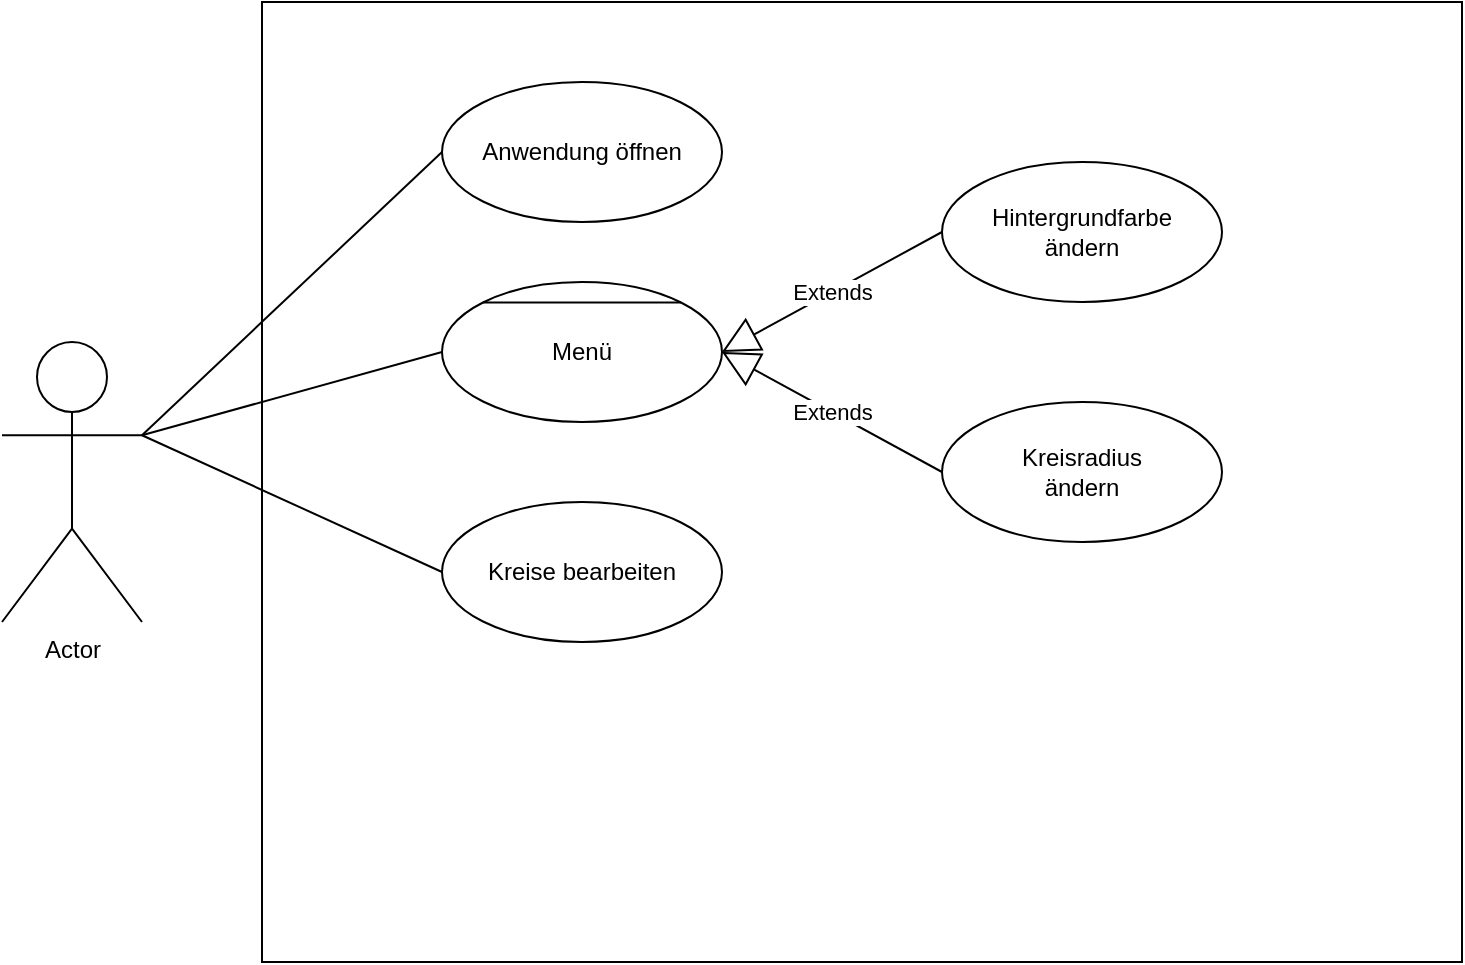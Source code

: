 <mxfile version="20.5.1" type="github">
  <diagram id="WpRNOG8NA4DAABbzuD77" name="Seite-1">
    <mxGraphModel dx="1038" dy="528" grid="1" gridSize="10" guides="1" tooltips="1" connect="1" arrows="1" fold="1" page="1" pageScale="1" pageWidth="827" pageHeight="1169" math="0" shadow="0">
      <root>
        <mxCell id="0" />
        <mxCell id="1" parent="0" />
        <mxCell id="D7FlTBm71AQMMtoMiuut-6" value="" style="rounded=0;whiteSpace=wrap;html=1;" vertex="1" parent="1">
          <mxGeometry x="200" y="20" width="600" height="480" as="geometry" />
        </mxCell>
        <mxCell id="D7FlTBm71AQMMtoMiuut-7" value="Actor" style="shape=umlActor;verticalLabelPosition=bottom;verticalAlign=top;html=1;" vertex="1" parent="1">
          <mxGeometry x="70" y="190" width="70" height="140" as="geometry" />
        </mxCell>
        <mxCell id="D7FlTBm71AQMMtoMiuut-8" value="Anwendung öffnen" style="ellipse;whiteSpace=wrap;html=1;" vertex="1" parent="1">
          <mxGeometry x="290" y="60" width="140" height="70" as="geometry" />
        </mxCell>
        <mxCell id="D7FlTBm71AQMMtoMiuut-9" value="Menü" style="ellipse;whiteSpace=wrap;html=1;" vertex="1" parent="1">
          <mxGeometry x="290" y="160" width="140" height="70" as="geometry" />
        </mxCell>
        <mxCell id="D7FlTBm71AQMMtoMiuut-10" value="&lt;div&gt;Hintergrundfarbe &lt;br&gt;&lt;/div&gt;&lt;div&gt;ändern&lt;/div&gt;" style="ellipse;whiteSpace=wrap;html=1;" vertex="1" parent="1">
          <mxGeometry x="540" y="100" width="140" height="70" as="geometry" />
        </mxCell>
        <mxCell id="D7FlTBm71AQMMtoMiuut-11" value="&lt;div&gt;Kreisradius &lt;br&gt;&lt;/div&gt;&lt;div&gt;ändern&lt;/div&gt;" style="ellipse;whiteSpace=wrap;html=1;" vertex="1" parent="1">
          <mxGeometry x="540" y="220" width="140" height="70" as="geometry" />
        </mxCell>
        <mxCell id="D7FlTBm71AQMMtoMiuut-13" value="" style="endArrow=none;html=1;rounded=0;entryX=1;entryY=0;entryDx=0;entryDy=0;exitX=0;exitY=0;exitDx=0;exitDy=0;" edge="1" parent="1" source="D7FlTBm71AQMMtoMiuut-9" target="D7FlTBm71AQMMtoMiuut-9">
          <mxGeometry width="50" height="50" relative="1" as="geometry">
            <mxPoint x="390" y="310" as="sourcePoint" />
            <mxPoint x="440" y="260" as="targetPoint" />
          </mxGeometry>
        </mxCell>
        <mxCell id="D7FlTBm71AQMMtoMiuut-14" value="Kreise bearbeiten" style="ellipse;whiteSpace=wrap;html=1;" vertex="1" parent="1">
          <mxGeometry x="290" y="270" width="140" height="70" as="geometry" />
        </mxCell>
        <mxCell id="D7FlTBm71AQMMtoMiuut-16" value="Extends" style="endArrow=block;endSize=16;endFill=0;html=1;rounded=0;exitX=0;exitY=0.5;exitDx=0;exitDy=0;entryX=1;entryY=0.5;entryDx=0;entryDy=0;" edge="1" parent="1" source="D7FlTBm71AQMMtoMiuut-11" target="D7FlTBm71AQMMtoMiuut-9">
          <mxGeometry width="160" relative="1" as="geometry">
            <mxPoint x="330" y="280" as="sourcePoint" />
            <mxPoint x="490" y="280" as="targetPoint" />
          </mxGeometry>
        </mxCell>
        <mxCell id="D7FlTBm71AQMMtoMiuut-17" value="Extends" style="endArrow=block;endSize=16;endFill=0;html=1;rounded=0;exitX=0;exitY=0.5;exitDx=0;exitDy=0;entryX=1;entryY=0.5;entryDx=0;entryDy=0;" edge="1" parent="1" source="D7FlTBm71AQMMtoMiuut-10" target="D7FlTBm71AQMMtoMiuut-9">
          <mxGeometry width="160" relative="1" as="geometry">
            <mxPoint x="330" y="280" as="sourcePoint" />
            <mxPoint x="430" y="190" as="targetPoint" />
          </mxGeometry>
        </mxCell>
        <mxCell id="D7FlTBm71AQMMtoMiuut-19" value="" style="endArrow=none;html=1;rounded=0;exitX=1;exitY=0.333;exitDx=0;exitDy=0;exitPerimeter=0;entryX=0;entryY=0.5;entryDx=0;entryDy=0;" edge="1" parent="1" source="D7FlTBm71AQMMtoMiuut-7" target="D7FlTBm71AQMMtoMiuut-8">
          <mxGeometry width="50" height="50" relative="1" as="geometry">
            <mxPoint x="390" y="310" as="sourcePoint" />
            <mxPoint x="440" y="260" as="targetPoint" />
          </mxGeometry>
        </mxCell>
        <mxCell id="D7FlTBm71AQMMtoMiuut-20" value="" style="endArrow=none;html=1;rounded=0;exitX=1;exitY=0.333;exitDx=0;exitDy=0;exitPerimeter=0;entryX=0;entryY=0.5;entryDx=0;entryDy=0;" edge="1" parent="1" source="D7FlTBm71AQMMtoMiuut-7" target="D7FlTBm71AQMMtoMiuut-9">
          <mxGeometry width="50" height="50" relative="1" as="geometry">
            <mxPoint x="390" y="310" as="sourcePoint" />
            <mxPoint x="440" y="260" as="targetPoint" />
          </mxGeometry>
        </mxCell>
        <mxCell id="D7FlTBm71AQMMtoMiuut-21" value="" style="endArrow=none;html=1;rounded=0;exitX=1;exitY=0.333;exitDx=0;exitDy=0;exitPerimeter=0;entryX=0;entryY=0.5;entryDx=0;entryDy=0;" edge="1" parent="1" source="D7FlTBm71AQMMtoMiuut-7" target="D7FlTBm71AQMMtoMiuut-14">
          <mxGeometry width="50" height="50" relative="1" as="geometry">
            <mxPoint x="390" y="310" as="sourcePoint" />
            <mxPoint x="440" y="260" as="targetPoint" />
          </mxGeometry>
        </mxCell>
      </root>
    </mxGraphModel>
  </diagram>
</mxfile>
